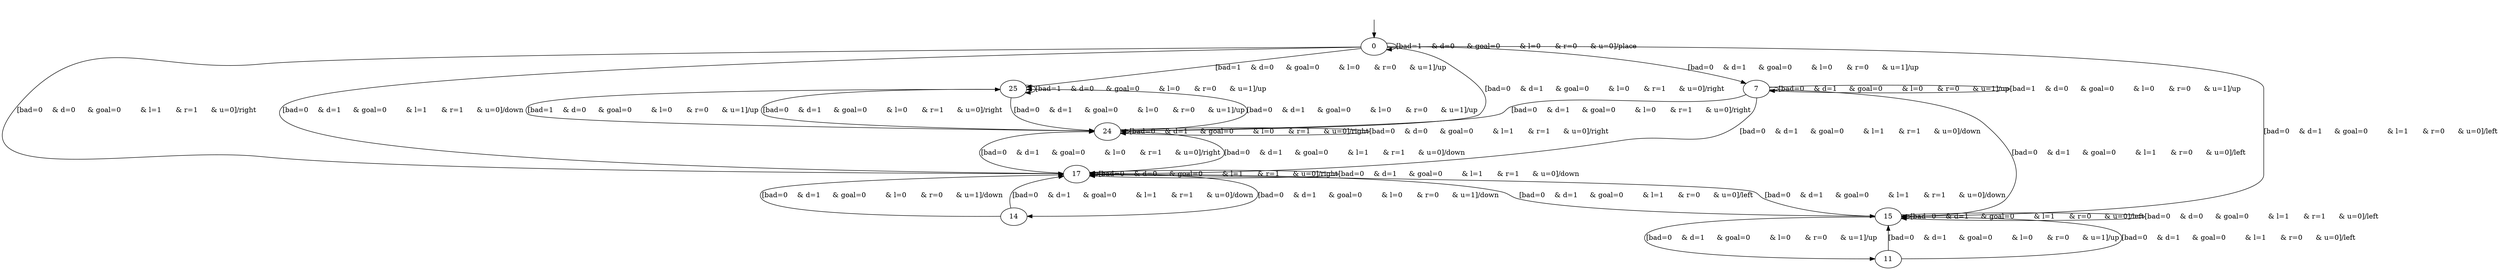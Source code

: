 digraph {
25;
24;
17;
15;
14;
0;
7;
11;
__init [label="", style=invis, width=0];
__init -> 0;
25 -> 24 [label="[bad=0	& d=1	& goal=0	& l=0	& r=1	& u=0]/right"];
25 -> 24 [label="[bad=0	& d=1	& goal=0	& l=0	& r=0	& u=1]/up"];
25 -> 25 [label="[bad=1	& d=0	& goal=0	& l=0	& r=0	& u=1]/up"];
24 -> 25 [label="[bad=0	& d=1	& goal=0	& l=0	& r=0	& u=1]/up"];
24 -> 24 [label="[bad=0	& d=1	& goal=0	& l=0	& r=1	& u=0]/right"];
24 -> 24 [label="[bad=0	& d=0	& goal=0	& l=1	& r=1	& u=0]/right"];
24 -> 25 [label="[bad=1	& d=0	& goal=0	& l=0	& r=0	& u=1]/up"];
24 -> 17 [label="[bad=0	& d=1	& goal=0	& l=1	& r=1	& u=0]/down"];
17 -> 17 [label="[bad=0	& d=0	& goal=0	& l=1	& r=1	& u=0]/right"];
17 -> 14 [label="[bad=0	& d=1	& goal=0	& l=0	& r=0	& u=1]/down"];
17 -> 17 [label="[bad=0	& d=1	& goal=0	& l=1	& r=1	& u=0]/down"];
17 -> 24 [label="[bad=0	& d=1	& goal=0	& l=0	& r=1	& u=0]/right"];
17 -> 15 [label="[bad=0	& d=1	& goal=0	& l=1	& r=0	& u=0]/left"];
15 -> 15 [label="[bad=0	& d=1	& goal=0	& l=1	& r=0	& u=0]/left"];
15 -> 11 [label="[bad=0	& d=1	& goal=0	& l=0	& r=0	& u=1]/up"];
15 -> 15 [label="[bad=0	& d=0	& goal=0	& l=1	& r=1	& u=0]/left"];
15 -> 17 [label="[bad=0	& d=1	& goal=0	& l=1	& r=1	& u=0]/down"];
14 -> 17 [label="[bad=0	& d=1	& goal=0	& l=0	& r=0	& u=1]/down"];
14 -> 17 [label="[bad=0	& d=1	& goal=0	& l=1	& r=1	& u=0]/down"];
0 -> 7 [label="[bad=0	& d=1	& goal=0	& l=0	& r=0	& u=1]/up"];
0 -> 0 [label="[bad=1	& d=0	& goal=0	& l=0	& r=0	& u=0]/place"];
0 -> 24 [label="[bad=0	& d=1	& goal=0	& l=0	& r=1	& u=0]/right"];
0 -> 25 [label="[bad=1	& d=0	& goal=0	& l=0	& r=0	& u=1]/up"];
0 -> 17 [label="[bad=0	& d=0	& goal=0	& l=1	& r=1	& u=0]/right"];
0 -> 17 [label="[bad=0	& d=1	& goal=0	& l=1	& r=1	& u=0]/down"];
0 -> 15 [label="[bad=0	& d=1	& goal=0	& l=1	& r=0	& u=0]/left"];
7 -> 24 [label="[bad=0	& d=1	& goal=0	& l=0	& r=1	& u=0]/right"];
7 -> 17 [label="[bad=0	& d=1	& goal=0	& l=1	& r=1	& u=0]/down"];
7 -> 15 [label="[bad=0	& d=1	& goal=0	& l=1	& r=0	& u=0]/left"];
7 -> 7 [label="[bad=0	& d=1	& goal=0	& l=0	& r=0	& u=1]/up"];
7 -> 7 [label="[bad=1	& d=0	& goal=0	& l=0	& r=0	& u=1]/up"];
11 -> 15 [label="[bad=0	& d=1	& goal=0	& l=0	& r=0	& u=1]/up"];
11 -> 15 [label="[bad=0	& d=1	& goal=0	& l=1	& r=0	& u=0]/left"];
}